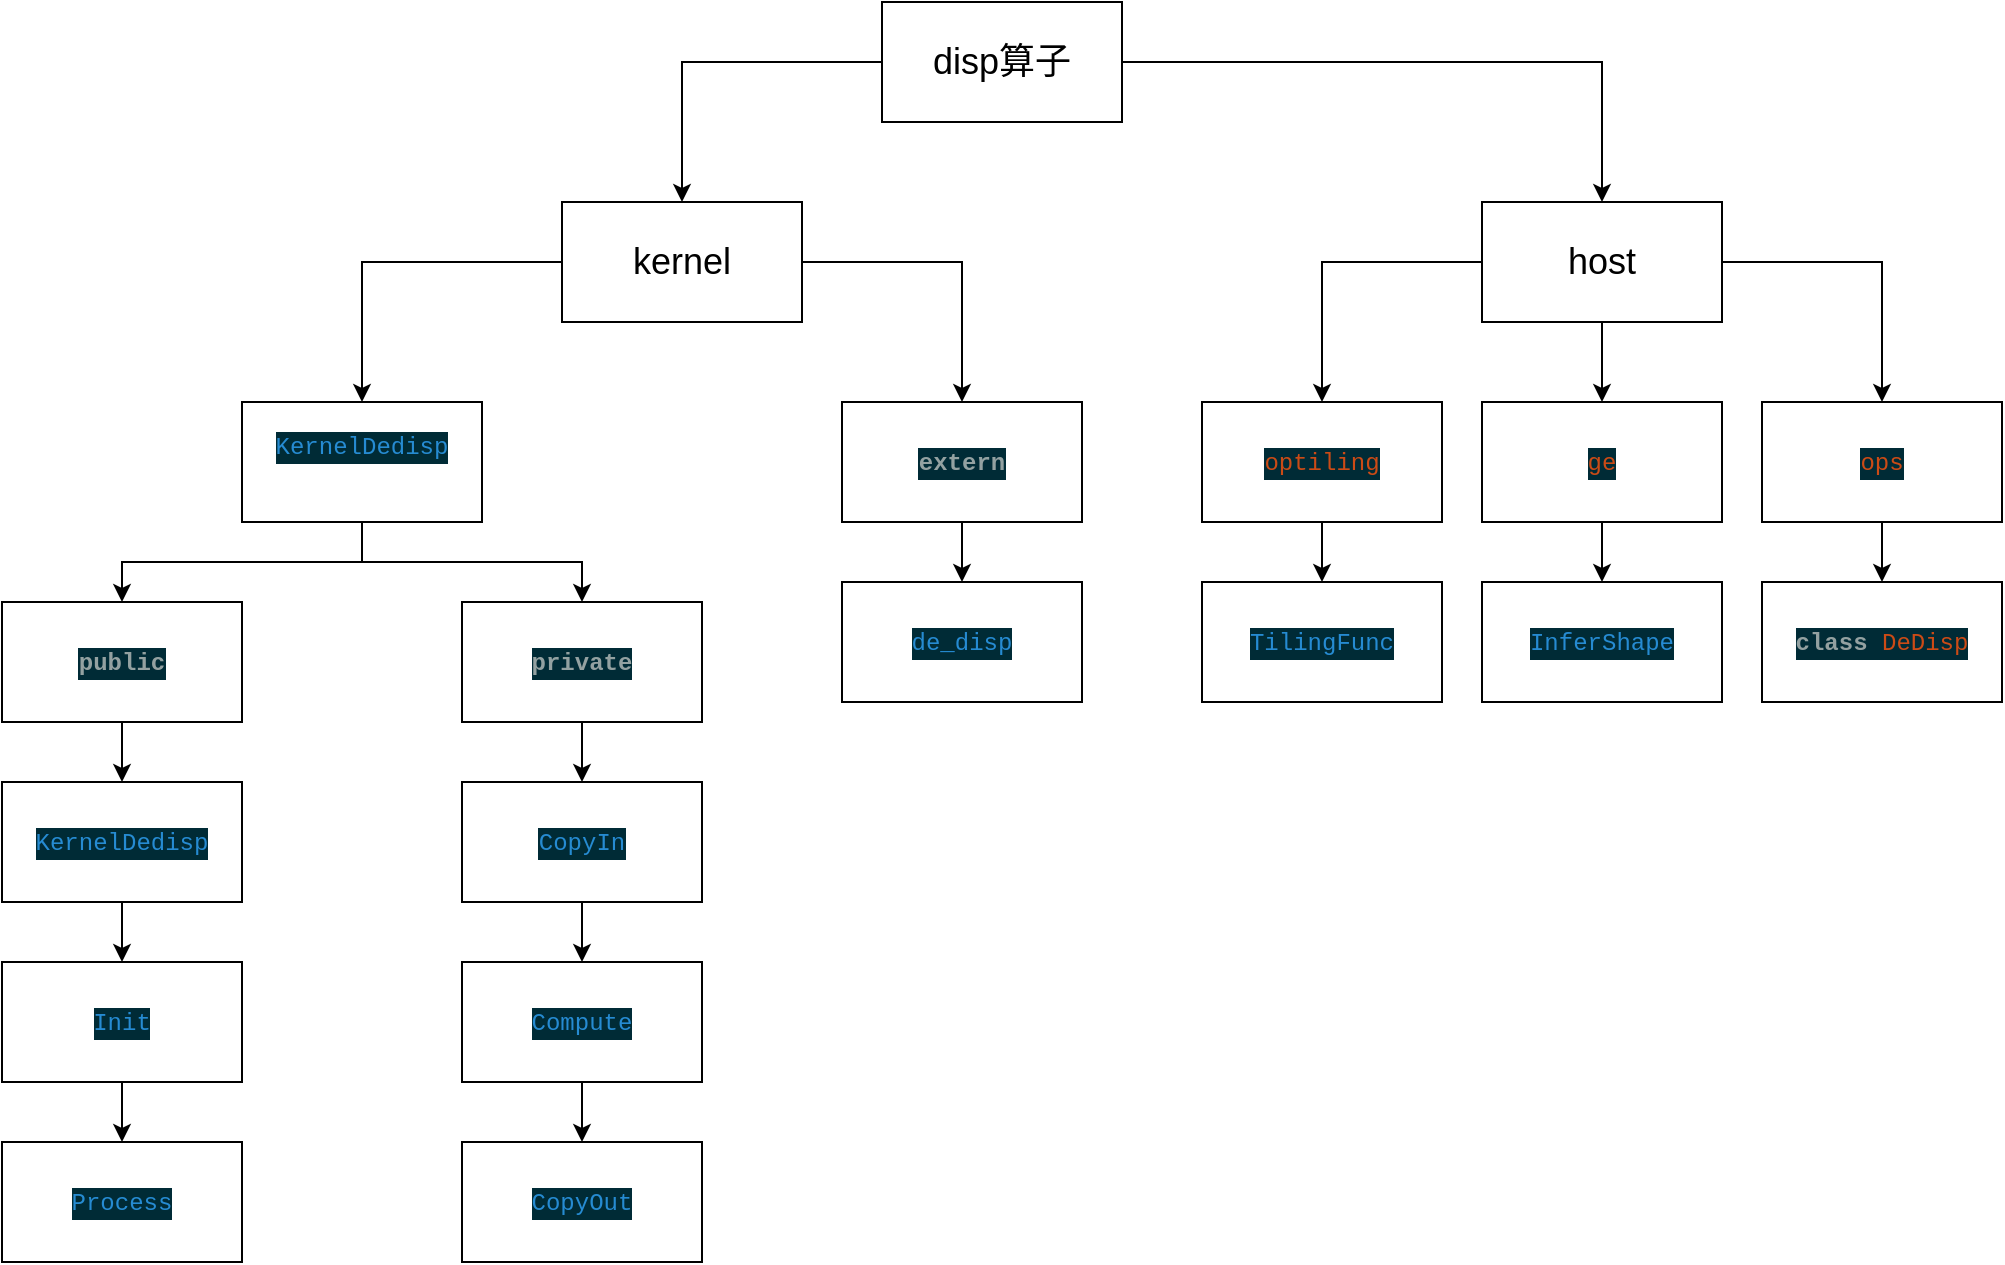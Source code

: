 <mxfile version="26.2.13" pages="2">
  <diagram name="disp算子" id="y1FZ2o-yXDjcp4Lv5Tmd">
    <mxGraphModel dx="2255" dy="751" grid="1" gridSize="10" guides="1" tooltips="1" connect="1" arrows="1" fold="1" page="1" pageScale="1" pageWidth="827" pageHeight="1169" math="0" shadow="0">
      <root>
        <mxCell id="0" />
        <mxCell id="1" parent="0" />
        <mxCell id="qLxMmvXHQcVAoiXIS-2S-4" style="edgeStyle=orthogonalEdgeStyle;rounded=0;orthogonalLoop=1;jettySize=auto;html=1;entryX=0.5;entryY=0;entryDx=0;entryDy=0;" edge="1" parent="1" source="qLxMmvXHQcVAoiXIS-2S-1" target="qLxMmvXHQcVAoiXIS-2S-2">
          <mxGeometry relative="1" as="geometry" />
        </mxCell>
        <mxCell id="qLxMmvXHQcVAoiXIS-2S-5" style="edgeStyle=orthogonalEdgeStyle;rounded=0;orthogonalLoop=1;jettySize=auto;html=1;" edge="1" parent="1" source="qLxMmvXHQcVAoiXIS-2S-1" target="qLxMmvXHQcVAoiXIS-2S-3">
          <mxGeometry relative="1" as="geometry" />
        </mxCell>
        <mxCell id="qLxMmvXHQcVAoiXIS-2S-1" value="&lt;font style=&quot;font-size: 18px;&quot;&gt;disp算子&lt;/font&gt;" style="rounded=0;whiteSpace=wrap;html=1;" vertex="1" parent="1">
          <mxGeometry x="300" y="90" width="120" height="60" as="geometry" />
        </mxCell>
        <mxCell id="qLxMmvXHQcVAoiXIS-2S-7" style="edgeStyle=orthogonalEdgeStyle;rounded=0;orthogonalLoop=1;jettySize=auto;html=1;entryX=0.5;entryY=0;entryDx=0;entryDy=0;" edge="1" parent="1" source="qLxMmvXHQcVAoiXIS-2S-2" target="qLxMmvXHQcVAoiXIS-2S-6">
          <mxGeometry relative="1" as="geometry" />
        </mxCell>
        <mxCell id="qLxMmvXHQcVAoiXIS-2S-10" style="edgeStyle=orthogonalEdgeStyle;rounded=0;orthogonalLoop=1;jettySize=auto;html=1;entryX=0.5;entryY=0;entryDx=0;entryDy=0;" edge="1" parent="1" source="qLxMmvXHQcVAoiXIS-2S-2" target="qLxMmvXHQcVAoiXIS-2S-9">
          <mxGeometry relative="1" as="geometry" />
        </mxCell>
        <mxCell id="qLxMmvXHQcVAoiXIS-2S-2" value="&lt;span style=&quot;font-size: 18px;&quot;&gt;kernel&lt;/span&gt;" style="rounded=0;whiteSpace=wrap;html=1;" vertex="1" parent="1">
          <mxGeometry x="140" y="190" width="120" height="60" as="geometry" />
        </mxCell>
        <mxCell id="qLxMmvXHQcVAoiXIS-2S-46" style="edgeStyle=orthogonalEdgeStyle;rounded=0;orthogonalLoop=1;jettySize=auto;html=1;entryX=0.5;entryY=0;entryDx=0;entryDy=0;" edge="1" parent="1" source="qLxMmvXHQcVAoiXIS-2S-3" target="qLxMmvXHQcVAoiXIS-2S-14">
          <mxGeometry relative="1" as="geometry" />
        </mxCell>
        <mxCell id="qLxMmvXHQcVAoiXIS-2S-47" style="edgeStyle=orthogonalEdgeStyle;rounded=0;orthogonalLoop=1;jettySize=auto;html=1;entryX=0.5;entryY=0;entryDx=0;entryDy=0;" edge="1" parent="1" source="qLxMmvXHQcVAoiXIS-2S-3" target="qLxMmvXHQcVAoiXIS-2S-13">
          <mxGeometry relative="1" as="geometry" />
        </mxCell>
        <mxCell id="qLxMmvXHQcVAoiXIS-2S-48" style="edgeStyle=orthogonalEdgeStyle;rounded=0;orthogonalLoop=1;jettySize=auto;html=1;" edge="1" parent="1" source="qLxMmvXHQcVAoiXIS-2S-3" target="qLxMmvXHQcVAoiXIS-2S-42">
          <mxGeometry relative="1" as="geometry" />
        </mxCell>
        <mxCell id="qLxMmvXHQcVAoiXIS-2S-3" value="&lt;font style=&quot;font-size: 18px;&quot;&gt;host&lt;/font&gt;" style="rounded=0;whiteSpace=wrap;html=1;" vertex="1" parent="1">
          <mxGeometry x="600" y="190" width="120" height="60" as="geometry" />
        </mxCell>
        <mxCell id="qLxMmvXHQcVAoiXIS-2S-23" style="edgeStyle=orthogonalEdgeStyle;rounded=0;orthogonalLoop=1;jettySize=auto;html=1;entryX=0.5;entryY=0;entryDx=0;entryDy=0;" edge="1" parent="1" source="qLxMmvXHQcVAoiXIS-2S-6" target="qLxMmvXHQcVAoiXIS-2S-22">
          <mxGeometry relative="1" as="geometry" />
        </mxCell>
        <mxCell id="qLxMmvXHQcVAoiXIS-2S-24" style="edgeStyle=orthogonalEdgeStyle;rounded=0;orthogonalLoop=1;jettySize=auto;html=1;entryX=0.5;entryY=0;entryDx=0;entryDy=0;" edge="1" parent="1" source="qLxMmvXHQcVAoiXIS-2S-6" target="qLxMmvXHQcVAoiXIS-2S-21">
          <mxGeometry relative="1" as="geometry" />
        </mxCell>
        <mxCell id="qLxMmvXHQcVAoiXIS-2S-6" value="&#xa;&lt;div style=&quot;color: #839496;background-color: #002b36;font-family: Consolas, &#39;Courier New&#39;, monospace;font-weight: normal;font-size: 12px;line-height: 16px;white-space: pre;&quot;&gt;&lt;div&gt;&lt;span style=&quot;color: #268bd2;&quot;&gt;KernelDedisp&lt;/span&gt;&lt;/div&gt;&lt;/div&gt;&#xa;&#xa;" style="rounded=0;whiteSpace=wrap;html=1;" vertex="1" parent="1">
          <mxGeometry x="-20" y="290" width="120" height="60" as="geometry" />
        </mxCell>
        <mxCell id="qLxMmvXHQcVAoiXIS-2S-12" style="edgeStyle=orthogonalEdgeStyle;rounded=0;orthogonalLoop=1;jettySize=auto;html=1;entryX=0.5;entryY=0;entryDx=0;entryDy=0;" edge="1" parent="1" source="qLxMmvXHQcVAoiXIS-2S-9" target="qLxMmvXHQcVAoiXIS-2S-11">
          <mxGeometry relative="1" as="geometry" />
        </mxCell>
        <mxCell id="qLxMmvXHQcVAoiXIS-2S-9" value="&lt;div style=&quot;color: rgb(131, 148, 150); background-color: rgb(0, 43, 54); font-family: Consolas, &amp;quot;Courier New&amp;quot;, monospace; line-height: 16px; white-space: pre;&quot;&gt;&lt;span style=&quot;color: rgb(147, 161, 161); font-weight: 700;&quot;&gt;extern&lt;/span&gt;&lt;/div&gt;" style="rounded=0;whiteSpace=wrap;html=1;" vertex="1" parent="1">
          <mxGeometry x="280" y="290" width="120" height="60" as="geometry" />
        </mxCell>
        <mxCell id="qLxMmvXHQcVAoiXIS-2S-11" value="&lt;div style=&quot;color: rgb(131, 148, 150); background-color: rgb(0, 43, 54); font-family: Consolas, &amp;quot;Courier New&amp;quot;, monospace; line-height: 16px; white-space: pre;&quot;&gt;&lt;div style=&quot;line-height: 16px;&quot;&gt;&lt;span style=&quot;color: #268bd2;&quot;&gt;de_disp&lt;/span&gt;&lt;/div&gt;&lt;/div&gt;" style="rounded=0;whiteSpace=wrap;html=1;" vertex="1" parent="1">
          <mxGeometry x="280" y="380" width="120" height="60" as="geometry" />
        </mxCell>
        <mxCell id="qLxMmvXHQcVAoiXIS-2S-44" style="edgeStyle=orthogonalEdgeStyle;rounded=0;orthogonalLoop=1;jettySize=auto;html=1;entryX=0.5;entryY=0;entryDx=0;entryDy=0;" edge="1" parent="1" source="qLxMmvXHQcVAoiXIS-2S-13" target="qLxMmvXHQcVAoiXIS-2S-40">
          <mxGeometry relative="1" as="geometry" />
        </mxCell>
        <mxCell id="qLxMmvXHQcVAoiXIS-2S-13" value="&lt;div style=&quot;color: rgb(131, 148, 150); background-color: rgb(0, 43, 54); font-family: Consolas, &amp;quot;Courier New&amp;quot;, monospace; line-height: 16px; white-space: pre;&quot;&gt;&lt;div style=&quot;line-height: 16px;&quot;&gt;&lt;div style=&quot;line-height: 16px;&quot;&gt;&lt;span style=&quot;color: #cb4b16;&quot;&gt;ge&lt;/span&gt;&lt;/div&gt;&lt;/div&gt;&lt;/div&gt;" style="rounded=0;whiteSpace=wrap;html=1;" vertex="1" parent="1">
          <mxGeometry x="600" y="290" width="120" height="60" as="geometry" />
        </mxCell>
        <mxCell id="qLxMmvXHQcVAoiXIS-2S-45" style="edgeStyle=orthogonalEdgeStyle;rounded=0;orthogonalLoop=1;jettySize=auto;html=1;entryX=0.5;entryY=0;entryDx=0;entryDy=0;" edge="1" parent="1" source="qLxMmvXHQcVAoiXIS-2S-14" target="qLxMmvXHQcVAoiXIS-2S-38">
          <mxGeometry relative="1" as="geometry" />
        </mxCell>
        <mxCell id="qLxMmvXHQcVAoiXIS-2S-14" value="&lt;div style=&quot;color: rgb(131, 148, 150); background-color: rgb(0, 43, 54); font-family: Consolas, &amp;quot;Courier New&amp;quot;, monospace; line-height: 16px; white-space: pre;&quot;&gt;&lt;div style=&quot;line-height: 16px;&quot;&gt;&lt;div style=&quot;line-height: 16px;&quot;&gt;&lt;span style=&quot;color: #cb4b16;&quot;&gt;optiling&lt;/span&gt;&lt;/div&gt;&lt;/div&gt;&lt;/div&gt;" style="rounded=0;whiteSpace=wrap;html=1;" vertex="1" parent="1">
          <mxGeometry x="460" y="290" width="120" height="60" as="geometry" />
        </mxCell>
        <mxCell id="qLxMmvXHQcVAoiXIS-2S-15" value="&lt;div style=&quot;color: rgb(131, 148, 150); background-color: rgb(0, 43, 54); font-family: Consolas, &amp;quot;Courier New&amp;quot;, monospace; line-height: 16px; white-space: pre;&quot;&gt;&lt;div style=&quot;line-height: 16px;&quot;&gt;&lt;div style=&quot;line-height: 16px;&quot;&gt;&lt;span style=&quot;color: #268bd2;&quot;&gt;CopyOut&lt;/span&gt;&lt;/div&gt;&lt;/div&gt;&lt;/div&gt;" style="rounded=0;whiteSpace=wrap;html=1;" vertex="1" parent="1">
          <mxGeometry x="90" y="660" width="120" height="60" as="geometry" />
        </mxCell>
        <mxCell id="qLxMmvXHQcVAoiXIS-2S-30" style="edgeStyle=orthogonalEdgeStyle;rounded=0;orthogonalLoop=1;jettySize=auto;html=1;entryX=0.5;entryY=0;entryDx=0;entryDy=0;" edge="1" parent="1" source="qLxMmvXHQcVAoiXIS-2S-16" target="qLxMmvXHQcVAoiXIS-2S-15">
          <mxGeometry relative="1" as="geometry" />
        </mxCell>
        <mxCell id="qLxMmvXHQcVAoiXIS-2S-16" value="&lt;div style=&quot;color: rgb(131, 148, 150); background-color: rgb(0, 43, 54); font-family: Consolas, &amp;quot;Courier New&amp;quot;, monospace; line-height: 16px; white-space: pre;&quot;&gt;&lt;div style=&quot;line-height: 16px;&quot;&gt;&lt;div style=&quot;line-height: 16px;&quot;&gt;&lt;span style=&quot;color: #268bd2;&quot;&gt;Compute&lt;/span&gt;&lt;/div&gt;&lt;/div&gt;&lt;/div&gt;" style="rounded=0;whiteSpace=wrap;html=1;" vertex="1" parent="1">
          <mxGeometry x="90" y="570" width="120" height="60" as="geometry" />
        </mxCell>
        <mxCell id="qLxMmvXHQcVAoiXIS-2S-29" style="edgeStyle=orthogonalEdgeStyle;rounded=0;orthogonalLoop=1;jettySize=auto;html=1;entryX=0.5;entryY=0;entryDx=0;entryDy=0;" edge="1" parent="1" source="qLxMmvXHQcVAoiXIS-2S-17" target="qLxMmvXHQcVAoiXIS-2S-16">
          <mxGeometry relative="1" as="geometry" />
        </mxCell>
        <mxCell id="qLxMmvXHQcVAoiXIS-2S-17" value="&lt;div style=&quot;color: rgb(131, 148, 150); background-color: rgb(0, 43, 54); font-family: Consolas, &amp;quot;Courier New&amp;quot;, monospace; line-height: 16px; white-space: pre;&quot;&gt;&lt;div style=&quot;line-height: 16px;&quot;&gt;&lt;div style=&quot;line-height: 16px;&quot;&gt;&lt;span style=&quot;color: #268bd2;&quot;&gt;CopyIn&lt;/span&gt;&lt;/div&gt;&lt;/div&gt;&lt;/div&gt;" style="rounded=0;whiteSpace=wrap;html=1;" vertex="1" parent="1">
          <mxGeometry x="90" y="480" width="120" height="60" as="geometry" />
        </mxCell>
        <mxCell id="qLxMmvXHQcVAoiXIS-2S-18" value="&lt;div style=&quot;color: rgb(131, 148, 150); background-color: rgb(0, 43, 54); font-family: Consolas, &amp;quot;Courier New&amp;quot;, monospace; line-height: 16px; white-space: pre;&quot;&gt;&lt;div style=&quot;line-height: 16px;&quot;&gt;&lt;div style=&quot;line-height: 16px;&quot;&gt;&lt;span style=&quot;color: #268bd2;&quot;&gt;Process&lt;/span&gt;&lt;/div&gt;&lt;/div&gt;&lt;/div&gt;" style="rounded=0;whiteSpace=wrap;html=1;" vertex="1" parent="1">
          <mxGeometry x="-140" y="660" width="120" height="60" as="geometry" />
        </mxCell>
        <mxCell id="qLxMmvXHQcVAoiXIS-2S-27" style="edgeStyle=orthogonalEdgeStyle;rounded=0;orthogonalLoop=1;jettySize=auto;html=1;entryX=0.5;entryY=0;entryDx=0;entryDy=0;" edge="1" parent="1" source="qLxMmvXHQcVAoiXIS-2S-19" target="qLxMmvXHQcVAoiXIS-2S-18">
          <mxGeometry relative="1" as="geometry" />
        </mxCell>
        <mxCell id="qLxMmvXHQcVAoiXIS-2S-19" value="&lt;div style=&quot;color: rgb(131, 148, 150); background-color: rgb(0, 43, 54); font-family: Consolas, &amp;quot;Courier New&amp;quot;, monospace; line-height: 16px; white-space: pre;&quot;&gt;&lt;div style=&quot;line-height: 16px;&quot;&gt;&lt;div style=&quot;line-height: 16px;&quot;&gt;&lt;span style=&quot;color: #268bd2;&quot;&gt;Init&lt;/span&gt;&lt;/div&gt;&lt;/div&gt;&lt;/div&gt;" style="rounded=0;whiteSpace=wrap;html=1;" vertex="1" parent="1">
          <mxGeometry x="-140" y="570" width="120" height="60" as="geometry" />
        </mxCell>
        <mxCell id="qLxMmvXHQcVAoiXIS-2S-26" style="edgeStyle=orthogonalEdgeStyle;rounded=0;orthogonalLoop=1;jettySize=auto;html=1;entryX=0.5;entryY=0;entryDx=0;entryDy=0;" edge="1" parent="1" source="qLxMmvXHQcVAoiXIS-2S-20" target="qLxMmvXHQcVAoiXIS-2S-19">
          <mxGeometry relative="1" as="geometry" />
        </mxCell>
        <mxCell id="qLxMmvXHQcVAoiXIS-2S-20" value="&lt;div style=&quot;color: rgb(131, 148, 150); background-color: rgb(0, 43, 54); font-family: Consolas, &amp;quot;Courier New&amp;quot;, monospace; line-height: 16px; white-space: pre;&quot;&gt;&lt;div style=&quot;line-height: 16px;&quot;&gt;&lt;div style=&quot;line-height: 16px;&quot;&gt;&lt;span style=&quot;color: #268bd2;&quot;&gt;KernelDedisp&lt;/span&gt;&lt;/div&gt;&lt;/div&gt;&lt;/div&gt;" style="rounded=0;whiteSpace=wrap;html=1;" vertex="1" parent="1">
          <mxGeometry x="-140" y="480" width="120" height="60" as="geometry" />
        </mxCell>
        <mxCell id="qLxMmvXHQcVAoiXIS-2S-28" style="edgeStyle=orthogonalEdgeStyle;rounded=0;orthogonalLoop=1;jettySize=auto;html=1;entryX=0.5;entryY=0;entryDx=0;entryDy=0;" edge="1" parent="1" source="qLxMmvXHQcVAoiXIS-2S-21" target="qLxMmvXHQcVAoiXIS-2S-17">
          <mxGeometry relative="1" as="geometry" />
        </mxCell>
        <mxCell id="qLxMmvXHQcVAoiXIS-2S-21" value="&lt;div style=&quot;color: rgb(131, 148, 150); background-color: rgb(0, 43, 54); font-family: Consolas, &amp;quot;Courier New&amp;quot;, monospace; line-height: 16px; white-space: pre;&quot;&gt;&lt;div style=&quot;line-height: 16px;&quot;&gt;&lt;div style=&quot;line-height: 16px;&quot;&gt;&lt;span style=&quot;color: #93a1a1;font-weight: bold;&quot;&gt;private&lt;/span&gt;&lt;/div&gt;&lt;/div&gt;&lt;/div&gt;" style="rounded=0;whiteSpace=wrap;html=1;" vertex="1" parent="1">
          <mxGeometry x="90" y="390" width="120" height="60" as="geometry" />
        </mxCell>
        <mxCell id="qLxMmvXHQcVAoiXIS-2S-25" style="edgeStyle=orthogonalEdgeStyle;rounded=0;orthogonalLoop=1;jettySize=auto;html=1;entryX=0.5;entryY=0;entryDx=0;entryDy=0;" edge="1" parent="1" source="qLxMmvXHQcVAoiXIS-2S-22" target="qLxMmvXHQcVAoiXIS-2S-20">
          <mxGeometry relative="1" as="geometry" />
        </mxCell>
        <mxCell id="qLxMmvXHQcVAoiXIS-2S-22" value="&lt;div style=&quot;color: rgb(131, 148, 150); background-color: rgb(0, 43, 54); font-family: Consolas, &amp;quot;Courier New&amp;quot;, monospace; line-height: 16px; white-space: pre;&quot;&gt;&lt;div style=&quot;line-height: 16px;&quot;&gt;&lt;div style=&quot;line-height: 16px;&quot;&gt;&lt;span style=&quot;color: #93a1a1;font-weight: bold;&quot;&gt;public&lt;/span&gt;&lt;/div&gt;&lt;/div&gt;&lt;/div&gt;" style="rounded=0;whiteSpace=wrap;html=1;" vertex="1" parent="1">
          <mxGeometry x="-140" y="390" width="120" height="60" as="geometry" />
        </mxCell>
        <mxCell id="qLxMmvXHQcVAoiXIS-2S-38" value="&lt;div style=&quot;color: rgb(131, 148, 150); background-color: rgb(0, 43, 54); font-family: Consolas, &amp;quot;Courier New&amp;quot;, monospace; line-height: 16px; white-space: pre;&quot;&gt;&lt;div style=&quot;line-height: 16px;&quot;&gt;&lt;div style=&quot;line-height: 16px;&quot;&gt;&lt;div style=&quot;line-height: 16px;&quot;&gt;&lt;span style=&quot;color: #268bd2;&quot;&gt;TilingFunc&lt;/span&gt;&lt;/div&gt;&lt;/div&gt;&lt;/div&gt;&lt;/div&gt;" style="rounded=0;whiteSpace=wrap;html=1;" vertex="1" parent="1">
          <mxGeometry x="460" y="380" width="120" height="60" as="geometry" />
        </mxCell>
        <mxCell id="qLxMmvXHQcVAoiXIS-2S-40" value="&lt;div style=&quot;color: rgb(131, 148, 150); background-color: rgb(0, 43, 54); font-family: Consolas, &amp;quot;Courier New&amp;quot;, monospace; line-height: 16px; white-space: pre;&quot;&gt;&lt;div style=&quot;line-height: 16px;&quot;&gt;&lt;div style=&quot;line-height: 16px;&quot;&gt;&lt;div style=&quot;line-height: 16px;&quot;&gt;&lt;span style=&quot;color: #268bd2;&quot;&gt;InferShape&lt;/span&gt;&lt;/div&gt;&lt;/div&gt;&lt;/div&gt;&lt;/div&gt;" style="rounded=0;whiteSpace=wrap;html=1;" vertex="1" parent="1">
          <mxGeometry x="600" y="380" width="120" height="60" as="geometry" />
        </mxCell>
        <mxCell id="qLxMmvXHQcVAoiXIS-2S-41" value="&lt;div style=&quot;color: rgb(131, 148, 150); background-color: rgb(0, 43, 54); font-family: Consolas, &amp;quot;Courier New&amp;quot;, monospace; line-height: 16px; white-space: pre;&quot;&gt;&lt;div style=&quot;line-height: 16px;&quot;&gt;&lt;div style=&quot;line-height: 16px;&quot;&gt;&lt;div style=&quot;line-height: 16px;&quot;&gt;&lt;span style=&quot;color: #93a1a1;font-weight: bold;&quot;&gt;class&lt;/span&gt; &lt;span style=&quot;color: #cb4b16;&quot;&gt;DeDisp&lt;/span&gt;&lt;/div&gt;&lt;/div&gt;&lt;/div&gt;&lt;/div&gt;" style="rounded=0;whiteSpace=wrap;html=1;" vertex="1" parent="1">
          <mxGeometry x="740" y="380" width="120" height="60" as="geometry" />
        </mxCell>
        <mxCell id="qLxMmvXHQcVAoiXIS-2S-43" style="edgeStyle=orthogonalEdgeStyle;rounded=0;orthogonalLoop=1;jettySize=auto;html=1;entryX=0.5;entryY=0;entryDx=0;entryDy=0;" edge="1" parent="1" source="qLxMmvXHQcVAoiXIS-2S-42" target="qLxMmvXHQcVAoiXIS-2S-41">
          <mxGeometry relative="1" as="geometry" />
        </mxCell>
        <mxCell id="qLxMmvXHQcVAoiXIS-2S-42" value="&lt;div style=&quot;color: rgb(131, 148, 150); background-color: rgb(0, 43, 54); font-family: Consolas, &amp;quot;Courier New&amp;quot;, monospace; line-height: 16px; white-space: pre;&quot;&gt;&lt;div style=&quot;line-height: 16px;&quot;&gt;&lt;div style=&quot;line-height: 16px;&quot;&gt;&lt;div style=&quot;line-height: 16px;&quot;&gt;&lt;span style=&quot;color: #cb4b16;&quot;&gt;ops&lt;/span&gt;&lt;/div&gt;&lt;/div&gt;&lt;/div&gt;&lt;/div&gt;" style="rounded=0;whiteSpace=wrap;html=1;" vertex="1" parent="1">
          <mxGeometry x="740" y="290" width="120" height="60" as="geometry" />
        </mxCell>
      </root>
    </mxGraphModel>
  </diagram>
  <diagram id="XJgrGvPaCK4aL59AjFKO" name="第 2 页">
    <mxGraphModel grid="1" page="1" gridSize="10" guides="1" tooltips="1" connect="1" arrows="1" fold="1" pageScale="1" pageWidth="827" pageHeight="1169" math="0" shadow="0">
      <root>
        <mxCell id="0" />
        <mxCell id="1" parent="0" />
      </root>
    </mxGraphModel>
  </diagram>
</mxfile>
